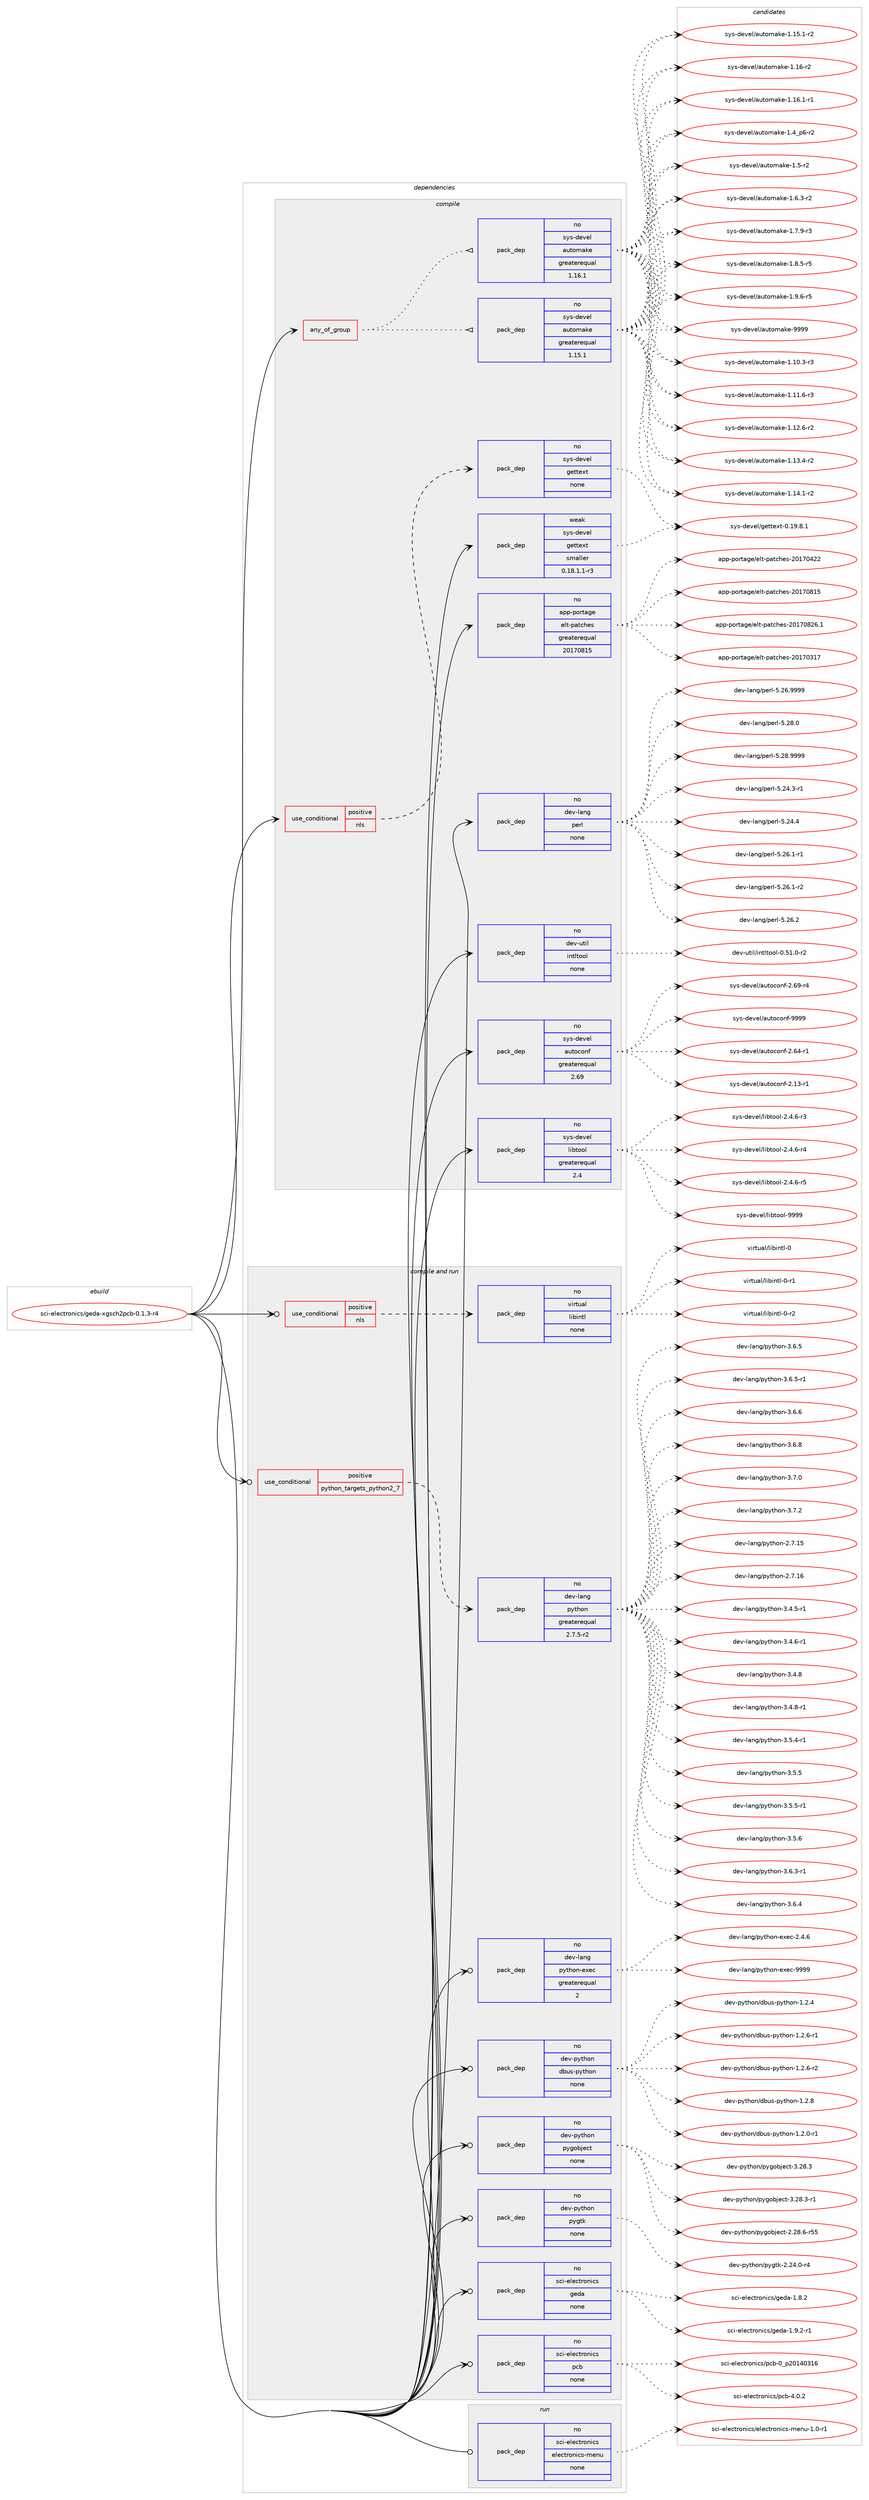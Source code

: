 digraph prolog {

# *************
# Graph options
# *************

newrank=true;
concentrate=true;
compound=true;
graph [rankdir=LR,fontname=Helvetica,fontsize=10,ranksep=1.5];#, ranksep=2.5, nodesep=0.2];
edge  [arrowhead=vee];
node  [fontname=Helvetica,fontsize=10];

# **********
# The ebuild
# **********

subgraph cluster_leftcol {
color=gray;
rank=same;
label=<<i>ebuild</i>>;
id [label="sci-electronics/geda-xgsch2pcb-0.1.3-r4", color=red, width=4, href="../sci-electronics/geda-xgsch2pcb-0.1.3-r4.svg"];
}

# ****************
# The dependencies
# ****************

subgraph cluster_midcol {
color=gray;
label=<<i>dependencies</i>>;
subgraph cluster_compile {
fillcolor="#eeeeee";
style=filled;
label=<<i>compile</i>>;
subgraph any26813 {
dependency1689389 [label=<<TABLE BORDER="0" CELLBORDER="1" CELLSPACING="0" CELLPADDING="4"><TR><TD CELLPADDING="10">any_of_group</TD></TR></TABLE>>, shape=none, color=red];subgraph pack1209154 {
dependency1689390 [label=<<TABLE BORDER="0" CELLBORDER="1" CELLSPACING="0" CELLPADDING="4" WIDTH="220"><TR><TD ROWSPAN="6" CELLPADDING="30">pack_dep</TD></TR><TR><TD WIDTH="110">no</TD></TR><TR><TD>sys-devel</TD></TR><TR><TD>automake</TD></TR><TR><TD>greaterequal</TD></TR><TR><TD>1.16.1</TD></TR></TABLE>>, shape=none, color=blue];
}
dependency1689389:e -> dependency1689390:w [weight=20,style="dotted",arrowhead="oinv"];
subgraph pack1209155 {
dependency1689391 [label=<<TABLE BORDER="0" CELLBORDER="1" CELLSPACING="0" CELLPADDING="4" WIDTH="220"><TR><TD ROWSPAN="6" CELLPADDING="30">pack_dep</TD></TR><TR><TD WIDTH="110">no</TD></TR><TR><TD>sys-devel</TD></TR><TR><TD>automake</TD></TR><TR><TD>greaterequal</TD></TR><TR><TD>1.15.1</TD></TR></TABLE>>, shape=none, color=blue];
}
dependency1689389:e -> dependency1689391:w [weight=20,style="dotted",arrowhead="oinv"];
}
id:e -> dependency1689389:w [weight=20,style="solid",arrowhead="vee"];
subgraph cond452570 {
dependency1689392 [label=<<TABLE BORDER="0" CELLBORDER="1" CELLSPACING="0" CELLPADDING="4"><TR><TD ROWSPAN="3" CELLPADDING="10">use_conditional</TD></TR><TR><TD>positive</TD></TR><TR><TD>nls</TD></TR></TABLE>>, shape=none, color=red];
subgraph pack1209156 {
dependency1689393 [label=<<TABLE BORDER="0" CELLBORDER="1" CELLSPACING="0" CELLPADDING="4" WIDTH="220"><TR><TD ROWSPAN="6" CELLPADDING="30">pack_dep</TD></TR><TR><TD WIDTH="110">no</TD></TR><TR><TD>sys-devel</TD></TR><TR><TD>gettext</TD></TR><TR><TD>none</TD></TR><TR><TD></TD></TR></TABLE>>, shape=none, color=blue];
}
dependency1689392:e -> dependency1689393:w [weight=20,style="dashed",arrowhead="vee"];
}
id:e -> dependency1689392:w [weight=20,style="solid",arrowhead="vee"];
subgraph pack1209157 {
dependency1689394 [label=<<TABLE BORDER="0" CELLBORDER="1" CELLSPACING="0" CELLPADDING="4" WIDTH="220"><TR><TD ROWSPAN="6" CELLPADDING="30">pack_dep</TD></TR><TR><TD WIDTH="110">no</TD></TR><TR><TD>app-portage</TD></TR><TR><TD>elt-patches</TD></TR><TR><TD>greaterequal</TD></TR><TR><TD>20170815</TD></TR></TABLE>>, shape=none, color=blue];
}
id:e -> dependency1689394:w [weight=20,style="solid",arrowhead="vee"];
subgraph pack1209158 {
dependency1689395 [label=<<TABLE BORDER="0" CELLBORDER="1" CELLSPACING="0" CELLPADDING="4" WIDTH="220"><TR><TD ROWSPAN="6" CELLPADDING="30">pack_dep</TD></TR><TR><TD WIDTH="110">no</TD></TR><TR><TD>dev-lang</TD></TR><TR><TD>perl</TD></TR><TR><TD>none</TD></TR><TR><TD></TD></TR></TABLE>>, shape=none, color=blue];
}
id:e -> dependency1689395:w [weight=20,style="solid",arrowhead="vee"];
subgraph pack1209159 {
dependency1689396 [label=<<TABLE BORDER="0" CELLBORDER="1" CELLSPACING="0" CELLPADDING="4" WIDTH="220"><TR><TD ROWSPAN="6" CELLPADDING="30">pack_dep</TD></TR><TR><TD WIDTH="110">no</TD></TR><TR><TD>dev-util</TD></TR><TR><TD>intltool</TD></TR><TR><TD>none</TD></TR><TR><TD></TD></TR></TABLE>>, shape=none, color=blue];
}
id:e -> dependency1689396:w [weight=20,style="solid",arrowhead="vee"];
subgraph pack1209160 {
dependency1689397 [label=<<TABLE BORDER="0" CELLBORDER="1" CELLSPACING="0" CELLPADDING="4" WIDTH="220"><TR><TD ROWSPAN="6" CELLPADDING="30">pack_dep</TD></TR><TR><TD WIDTH="110">no</TD></TR><TR><TD>sys-devel</TD></TR><TR><TD>autoconf</TD></TR><TR><TD>greaterequal</TD></TR><TR><TD>2.69</TD></TR></TABLE>>, shape=none, color=blue];
}
id:e -> dependency1689397:w [weight=20,style="solid",arrowhead="vee"];
subgraph pack1209161 {
dependency1689398 [label=<<TABLE BORDER="0" CELLBORDER="1" CELLSPACING="0" CELLPADDING="4" WIDTH="220"><TR><TD ROWSPAN="6" CELLPADDING="30">pack_dep</TD></TR><TR><TD WIDTH="110">no</TD></TR><TR><TD>sys-devel</TD></TR><TR><TD>libtool</TD></TR><TR><TD>greaterequal</TD></TR><TR><TD>2.4</TD></TR></TABLE>>, shape=none, color=blue];
}
id:e -> dependency1689398:w [weight=20,style="solid",arrowhead="vee"];
subgraph pack1209162 {
dependency1689399 [label=<<TABLE BORDER="0" CELLBORDER="1" CELLSPACING="0" CELLPADDING="4" WIDTH="220"><TR><TD ROWSPAN="6" CELLPADDING="30">pack_dep</TD></TR><TR><TD WIDTH="110">weak</TD></TR><TR><TD>sys-devel</TD></TR><TR><TD>gettext</TD></TR><TR><TD>smaller</TD></TR><TR><TD>0.18.1.1-r3</TD></TR></TABLE>>, shape=none, color=blue];
}
id:e -> dependency1689399:w [weight=20,style="solid",arrowhead="vee"];
}
subgraph cluster_compileandrun {
fillcolor="#eeeeee";
style=filled;
label=<<i>compile and run</i>>;
subgraph cond452571 {
dependency1689400 [label=<<TABLE BORDER="0" CELLBORDER="1" CELLSPACING="0" CELLPADDING="4"><TR><TD ROWSPAN="3" CELLPADDING="10">use_conditional</TD></TR><TR><TD>positive</TD></TR><TR><TD>nls</TD></TR></TABLE>>, shape=none, color=red];
subgraph pack1209163 {
dependency1689401 [label=<<TABLE BORDER="0" CELLBORDER="1" CELLSPACING="0" CELLPADDING="4" WIDTH="220"><TR><TD ROWSPAN="6" CELLPADDING="30">pack_dep</TD></TR><TR><TD WIDTH="110">no</TD></TR><TR><TD>virtual</TD></TR><TR><TD>libintl</TD></TR><TR><TD>none</TD></TR><TR><TD></TD></TR></TABLE>>, shape=none, color=blue];
}
dependency1689400:e -> dependency1689401:w [weight=20,style="dashed",arrowhead="vee"];
}
id:e -> dependency1689400:w [weight=20,style="solid",arrowhead="odotvee"];
subgraph cond452572 {
dependency1689402 [label=<<TABLE BORDER="0" CELLBORDER="1" CELLSPACING="0" CELLPADDING="4"><TR><TD ROWSPAN="3" CELLPADDING="10">use_conditional</TD></TR><TR><TD>positive</TD></TR><TR><TD>python_targets_python2_7</TD></TR></TABLE>>, shape=none, color=red];
subgraph pack1209164 {
dependency1689403 [label=<<TABLE BORDER="0" CELLBORDER="1" CELLSPACING="0" CELLPADDING="4" WIDTH="220"><TR><TD ROWSPAN="6" CELLPADDING="30">pack_dep</TD></TR><TR><TD WIDTH="110">no</TD></TR><TR><TD>dev-lang</TD></TR><TR><TD>python</TD></TR><TR><TD>greaterequal</TD></TR><TR><TD>2.7.5-r2</TD></TR></TABLE>>, shape=none, color=blue];
}
dependency1689402:e -> dependency1689403:w [weight=20,style="dashed",arrowhead="vee"];
}
id:e -> dependency1689402:w [weight=20,style="solid",arrowhead="odotvee"];
subgraph pack1209165 {
dependency1689404 [label=<<TABLE BORDER="0" CELLBORDER="1" CELLSPACING="0" CELLPADDING="4" WIDTH="220"><TR><TD ROWSPAN="6" CELLPADDING="30">pack_dep</TD></TR><TR><TD WIDTH="110">no</TD></TR><TR><TD>dev-lang</TD></TR><TR><TD>python-exec</TD></TR><TR><TD>greaterequal</TD></TR><TR><TD>2</TD></TR></TABLE>>, shape=none, color=blue];
}
id:e -> dependency1689404:w [weight=20,style="solid",arrowhead="odotvee"];
subgraph pack1209166 {
dependency1689405 [label=<<TABLE BORDER="0" CELLBORDER="1" CELLSPACING="0" CELLPADDING="4" WIDTH="220"><TR><TD ROWSPAN="6" CELLPADDING="30">pack_dep</TD></TR><TR><TD WIDTH="110">no</TD></TR><TR><TD>dev-python</TD></TR><TR><TD>dbus-python</TD></TR><TR><TD>none</TD></TR><TR><TD></TD></TR></TABLE>>, shape=none, color=blue];
}
id:e -> dependency1689405:w [weight=20,style="solid",arrowhead="odotvee"];
subgraph pack1209167 {
dependency1689406 [label=<<TABLE BORDER="0" CELLBORDER="1" CELLSPACING="0" CELLPADDING="4" WIDTH="220"><TR><TD ROWSPAN="6" CELLPADDING="30">pack_dep</TD></TR><TR><TD WIDTH="110">no</TD></TR><TR><TD>dev-python</TD></TR><TR><TD>pygobject</TD></TR><TR><TD>none</TD></TR><TR><TD></TD></TR></TABLE>>, shape=none, color=blue];
}
id:e -> dependency1689406:w [weight=20,style="solid",arrowhead="odotvee"];
subgraph pack1209168 {
dependency1689407 [label=<<TABLE BORDER="0" CELLBORDER="1" CELLSPACING="0" CELLPADDING="4" WIDTH="220"><TR><TD ROWSPAN="6" CELLPADDING="30">pack_dep</TD></TR><TR><TD WIDTH="110">no</TD></TR><TR><TD>dev-python</TD></TR><TR><TD>pygtk</TD></TR><TR><TD>none</TD></TR><TR><TD></TD></TR></TABLE>>, shape=none, color=blue];
}
id:e -> dependency1689407:w [weight=20,style="solid",arrowhead="odotvee"];
subgraph pack1209169 {
dependency1689408 [label=<<TABLE BORDER="0" CELLBORDER="1" CELLSPACING="0" CELLPADDING="4" WIDTH="220"><TR><TD ROWSPAN="6" CELLPADDING="30">pack_dep</TD></TR><TR><TD WIDTH="110">no</TD></TR><TR><TD>sci-electronics</TD></TR><TR><TD>geda</TD></TR><TR><TD>none</TD></TR><TR><TD></TD></TR></TABLE>>, shape=none, color=blue];
}
id:e -> dependency1689408:w [weight=20,style="solid",arrowhead="odotvee"];
subgraph pack1209170 {
dependency1689409 [label=<<TABLE BORDER="0" CELLBORDER="1" CELLSPACING="0" CELLPADDING="4" WIDTH="220"><TR><TD ROWSPAN="6" CELLPADDING="30">pack_dep</TD></TR><TR><TD WIDTH="110">no</TD></TR><TR><TD>sci-electronics</TD></TR><TR><TD>pcb</TD></TR><TR><TD>none</TD></TR><TR><TD></TD></TR></TABLE>>, shape=none, color=blue];
}
id:e -> dependency1689409:w [weight=20,style="solid",arrowhead="odotvee"];
}
subgraph cluster_run {
fillcolor="#eeeeee";
style=filled;
label=<<i>run</i>>;
subgraph pack1209171 {
dependency1689410 [label=<<TABLE BORDER="0" CELLBORDER="1" CELLSPACING="0" CELLPADDING="4" WIDTH="220"><TR><TD ROWSPAN="6" CELLPADDING="30">pack_dep</TD></TR><TR><TD WIDTH="110">no</TD></TR><TR><TD>sci-electronics</TD></TR><TR><TD>electronics-menu</TD></TR><TR><TD>none</TD></TR><TR><TD></TD></TR></TABLE>>, shape=none, color=blue];
}
id:e -> dependency1689410:w [weight=20,style="solid",arrowhead="odot"];
}
}

# **************
# The candidates
# **************

subgraph cluster_choices {
rank=same;
color=gray;
label=<<i>candidates</i>>;

subgraph choice1209154 {
color=black;
nodesep=1;
choice11512111545100101118101108479711711611110997107101454946494846514511451 [label="sys-devel/automake-1.10.3-r3", color=red, width=4,href="../sys-devel/automake-1.10.3-r3.svg"];
choice11512111545100101118101108479711711611110997107101454946494946544511451 [label="sys-devel/automake-1.11.6-r3", color=red, width=4,href="../sys-devel/automake-1.11.6-r3.svg"];
choice11512111545100101118101108479711711611110997107101454946495046544511450 [label="sys-devel/automake-1.12.6-r2", color=red, width=4,href="../sys-devel/automake-1.12.6-r2.svg"];
choice11512111545100101118101108479711711611110997107101454946495146524511450 [label="sys-devel/automake-1.13.4-r2", color=red, width=4,href="../sys-devel/automake-1.13.4-r2.svg"];
choice11512111545100101118101108479711711611110997107101454946495246494511450 [label="sys-devel/automake-1.14.1-r2", color=red, width=4,href="../sys-devel/automake-1.14.1-r2.svg"];
choice11512111545100101118101108479711711611110997107101454946495346494511450 [label="sys-devel/automake-1.15.1-r2", color=red, width=4,href="../sys-devel/automake-1.15.1-r2.svg"];
choice1151211154510010111810110847971171161111099710710145494649544511450 [label="sys-devel/automake-1.16-r2", color=red, width=4,href="../sys-devel/automake-1.16-r2.svg"];
choice11512111545100101118101108479711711611110997107101454946495446494511449 [label="sys-devel/automake-1.16.1-r1", color=red, width=4,href="../sys-devel/automake-1.16.1-r1.svg"];
choice115121115451001011181011084797117116111109971071014549465295112544511450 [label="sys-devel/automake-1.4_p6-r2", color=red, width=4,href="../sys-devel/automake-1.4_p6-r2.svg"];
choice11512111545100101118101108479711711611110997107101454946534511450 [label="sys-devel/automake-1.5-r2", color=red, width=4,href="../sys-devel/automake-1.5-r2.svg"];
choice115121115451001011181011084797117116111109971071014549465446514511450 [label="sys-devel/automake-1.6.3-r2", color=red, width=4,href="../sys-devel/automake-1.6.3-r2.svg"];
choice115121115451001011181011084797117116111109971071014549465546574511451 [label="sys-devel/automake-1.7.9-r3", color=red, width=4,href="../sys-devel/automake-1.7.9-r3.svg"];
choice115121115451001011181011084797117116111109971071014549465646534511453 [label="sys-devel/automake-1.8.5-r5", color=red, width=4,href="../sys-devel/automake-1.8.5-r5.svg"];
choice115121115451001011181011084797117116111109971071014549465746544511453 [label="sys-devel/automake-1.9.6-r5", color=red, width=4,href="../sys-devel/automake-1.9.6-r5.svg"];
choice115121115451001011181011084797117116111109971071014557575757 [label="sys-devel/automake-9999", color=red, width=4,href="../sys-devel/automake-9999.svg"];
dependency1689390:e -> choice11512111545100101118101108479711711611110997107101454946494846514511451:w [style=dotted,weight="100"];
dependency1689390:e -> choice11512111545100101118101108479711711611110997107101454946494946544511451:w [style=dotted,weight="100"];
dependency1689390:e -> choice11512111545100101118101108479711711611110997107101454946495046544511450:w [style=dotted,weight="100"];
dependency1689390:e -> choice11512111545100101118101108479711711611110997107101454946495146524511450:w [style=dotted,weight="100"];
dependency1689390:e -> choice11512111545100101118101108479711711611110997107101454946495246494511450:w [style=dotted,weight="100"];
dependency1689390:e -> choice11512111545100101118101108479711711611110997107101454946495346494511450:w [style=dotted,weight="100"];
dependency1689390:e -> choice1151211154510010111810110847971171161111099710710145494649544511450:w [style=dotted,weight="100"];
dependency1689390:e -> choice11512111545100101118101108479711711611110997107101454946495446494511449:w [style=dotted,weight="100"];
dependency1689390:e -> choice115121115451001011181011084797117116111109971071014549465295112544511450:w [style=dotted,weight="100"];
dependency1689390:e -> choice11512111545100101118101108479711711611110997107101454946534511450:w [style=dotted,weight="100"];
dependency1689390:e -> choice115121115451001011181011084797117116111109971071014549465446514511450:w [style=dotted,weight="100"];
dependency1689390:e -> choice115121115451001011181011084797117116111109971071014549465546574511451:w [style=dotted,weight="100"];
dependency1689390:e -> choice115121115451001011181011084797117116111109971071014549465646534511453:w [style=dotted,weight="100"];
dependency1689390:e -> choice115121115451001011181011084797117116111109971071014549465746544511453:w [style=dotted,weight="100"];
dependency1689390:e -> choice115121115451001011181011084797117116111109971071014557575757:w [style=dotted,weight="100"];
}
subgraph choice1209155 {
color=black;
nodesep=1;
choice11512111545100101118101108479711711611110997107101454946494846514511451 [label="sys-devel/automake-1.10.3-r3", color=red, width=4,href="../sys-devel/automake-1.10.3-r3.svg"];
choice11512111545100101118101108479711711611110997107101454946494946544511451 [label="sys-devel/automake-1.11.6-r3", color=red, width=4,href="../sys-devel/automake-1.11.6-r3.svg"];
choice11512111545100101118101108479711711611110997107101454946495046544511450 [label="sys-devel/automake-1.12.6-r2", color=red, width=4,href="../sys-devel/automake-1.12.6-r2.svg"];
choice11512111545100101118101108479711711611110997107101454946495146524511450 [label="sys-devel/automake-1.13.4-r2", color=red, width=4,href="../sys-devel/automake-1.13.4-r2.svg"];
choice11512111545100101118101108479711711611110997107101454946495246494511450 [label="sys-devel/automake-1.14.1-r2", color=red, width=4,href="../sys-devel/automake-1.14.1-r2.svg"];
choice11512111545100101118101108479711711611110997107101454946495346494511450 [label="sys-devel/automake-1.15.1-r2", color=red, width=4,href="../sys-devel/automake-1.15.1-r2.svg"];
choice1151211154510010111810110847971171161111099710710145494649544511450 [label="sys-devel/automake-1.16-r2", color=red, width=4,href="../sys-devel/automake-1.16-r2.svg"];
choice11512111545100101118101108479711711611110997107101454946495446494511449 [label="sys-devel/automake-1.16.1-r1", color=red, width=4,href="../sys-devel/automake-1.16.1-r1.svg"];
choice115121115451001011181011084797117116111109971071014549465295112544511450 [label="sys-devel/automake-1.4_p6-r2", color=red, width=4,href="../sys-devel/automake-1.4_p6-r2.svg"];
choice11512111545100101118101108479711711611110997107101454946534511450 [label="sys-devel/automake-1.5-r2", color=red, width=4,href="../sys-devel/automake-1.5-r2.svg"];
choice115121115451001011181011084797117116111109971071014549465446514511450 [label="sys-devel/automake-1.6.3-r2", color=red, width=4,href="../sys-devel/automake-1.6.3-r2.svg"];
choice115121115451001011181011084797117116111109971071014549465546574511451 [label="sys-devel/automake-1.7.9-r3", color=red, width=4,href="../sys-devel/automake-1.7.9-r3.svg"];
choice115121115451001011181011084797117116111109971071014549465646534511453 [label="sys-devel/automake-1.8.5-r5", color=red, width=4,href="../sys-devel/automake-1.8.5-r5.svg"];
choice115121115451001011181011084797117116111109971071014549465746544511453 [label="sys-devel/automake-1.9.6-r5", color=red, width=4,href="../sys-devel/automake-1.9.6-r5.svg"];
choice115121115451001011181011084797117116111109971071014557575757 [label="sys-devel/automake-9999", color=red, width=4,href="../sys-devel/automake-9999.svg"];
dependency1689391:e -> choice11512111545100101118101108479711711611110997107101454946494846514511451:w [style=dotted,weight="100"];
dependency1689391:e -> choice11512111545100101118101108479711711611110997107101454946494946544511451:w [style=dotted,weight="100"];
dependency1689391:e -> choice11512111545100101118101108479711711611110997107101454946495046544511450:w [style=dotted,weight="100"];
dependency1689391:e -> choice11512111545100101118101108479711711611110997107101454946495146524511450:w [style=dotted,weight="100"];
dependency1689391:e -> choice11512111545100101118101108479711711611110997107101454946495246494511450:w [style=dotted,weight="100"];
dependency1689391:e -> choice11512111545100101118101108479711711611110997107101454946495346494511450:w [style=dotted,weight="100"];
dependency1689391:e -> choice1151211154510010111810110847971171161111099710710145494649544511450:w [style=dotted,weight="100"];
dependency1689391:e -> choice11512111545100101118101108479711711611110997107101454946495446494511449:w [style=dotted,weight="100"];
dependency1689391:e -> choice115121115451001011181011084797117116111109971071014549465295112544511450:w [style=dotted,weight="100"];
dependency1689391:e -> choice11512111545100101118101108479711711611110997107101454946534511450:w [style=dotted,weight="100"];
dependency1689391:e -> choice115121115451001011181011084797117116111109971071014549465446514511450:w [style=dotted,weight="100"];
dependency1689391:e -> choice115121115451001011181011084797117116111109971071014549465546574511451:w [style=dotted,weight="100"];
dependency1689391:e -> choice115121115451001011181011084797117116111109971071014549465646534511453:w [style=dotted,weight="100"];
dependency1689391:e -> choice115121115451001011181011084797117116111109971071014549465746544511453:w [style=dotted,weight="100"];
dependency1689391:e -> choice115121115451001011181011084797117116111109971071014557575757:w [style=dotted,weight="100"];
}
subgraph choice1209156 {
color=black;
nodesep=1;
choice1151211154510010111810110847103101116116101120116454846495746564649 [label="sys-devel/gettext-0.19.8.1", color=red, width=4,href="../sys-devel/gettext-0.19.8.1.svg"];
dependency1689393:e -> choice1151211154510010111810110847103101116116101120116454846495746564649:w [style=dotted,weight="100"];
}
subgraph choice1209157 {
color=black;
nodesep=1;
choice97112112451121111141169710310147101108116451129711699104101115455048495548514955 [label="app-portage/elt-patches-20170317", color=red, width=4,href="../app-portage/elt-patches-20170317.svg"];
choice97112112451121111141169710310147101108116451129711699104101115455048495548525050 [label="app-portage/elt-patches-20170422", color=red, width=4,href="../app-portage/elt-patches-20170422.svg"];
choice97112112451121111141169710310147101108116451129711699104101115455048495548564953 [label="app-portage/elt-patches-20170815", color=red, width=4,href="../app-portage/elt-patches-20170815.svg"];
choice971121124511211111411697103101471011081164511297116991041011154550484955485650544649 [label="app-portage/elt-patches-20170826.1", color=red, width=4,href="../app-portage/elt-patches-20170826.1.svg"];
dependency1689394:e -> choice97112112451121111141169710310147101108116451129711699104101115455048495548514955:w [style=dotted,weight="100"];
dependency1689394:e -> choice97112112451121111141169710310147101108116451129711699104101115455048495548525050:w [style=dotted,weight="100"];
dependency1689394:e -> choice97112112451121111141169710310147101108116451129711699104101115455048495548564953:w [style=dotted,weight="100"];
dependency1689394:e -> choice971121124511211111411697103101471011081164511297116991041011154550484955485650544649:w [style=dotted,weight="100"];
}
subgraph choice1209158 {
color=black;
nodesep=1;
choice100101118451089711010347112101114108455346505246514511449 [label="dev-lang/perl-5.24.3-r1", color=red, width=4,href="../dev-lang/perl-5.24.3-r1.svg"];
choice10010111845108971101034711210111410845534650524652 [label="dev-lang/perl-5.24.4", color=red, width=4,href="../dev-lang/perl-5.24.4.svg"];
choice100101118451089711010347112101114108455346505446494511449 [label="dev-lang/perl-5.26.1-r1", color=red, width=4,href="../dev-lang/perl-5.26.1-r1.svg"];
choice100101118451089711010347112101114108455346505446494511450 [label="dev-lang/perl-5.26.1-r2", color=red, width=4,href="../dev-lang/perl-5.26.1-r2.svg"];
choice10010111845108971101034711210111410845534650544650 [label="dev-lang/perl-5.26.2", color=red, width=4,href="../dev-lang/perl-5.26.2.svg"];
choice10010111845108971101034711210111410845534650544657575757 [label="dev-lang/perl-5.26.9999", color=red, width=4,href="../dev-lang/perl-5.26.9999.svg"];
choice10010111845108971101034711210111410845534650564648 [label="dev-lang/perl-5.28.0", color=red, width=4,href="../dev-lang/perl-5.28.0.svg"];
choice10010111845108971101034711210111410845534650564657575757 [label="dev-lang/perl-5.28.9999", color=red, width=4,href="../dev-lang/perl-5.28.9999.svg"];
dependency1689395:e -> choice100101118451089711010347112101114108455346505246514511449:w [style=dotted,weight="100"];
dependency1689395:e -> choice10010111845108971101034711210111410845534650524652:w [style=dotted,weight="100"];
dependency1689395:e -> choice100101118451089711010347112101114108455346505446494511449:w [style=dotted,weight="100"];
dependency1689395:e -> choice100101118451089711010347112101114108455346505446494511450:w [style=dotted,weight="100"];
dependency1689395:e -> choice10010111845108971101034711210111410845534650544650:w [style=dotted,weight="100"];
dependency1689395:e -> choice10010111845108971101034711210111410845534650544657575757:w [style=dotted,weight="100"];
dependency1689395:e -> choice10010111845108971101034711210111410845534650564648:w [style=dotted,weight="100"];
dependency1689395:e -> choice10010111845108971101034711210111410845534650564657575757:w [style=dotted,weight="100"];
}
subgraph choice1209159 {
color=black;
nodesep=1;
choice1001011184511711610510847105110116108116111111108454846534946484511450 [label="dev-util/intltool-0.51.0-r2", color=red, width=4,href="../dev-util/intltool-0.51.0-r2.svg"];
dependency1689396:e -> choice1001011184511711610510847105110116108116111111108454846534946484511450:w [style=dotted,weight="100"];
}
subgraph choice1209160 {
color=black;
nodesep=1;
choice1151211154510010111810110847971171161119911111010245504649514511449 [label="sys-devel/autoconf-2.13-r1", color=red, width=4,href="../sys-devel/autoconf-2.13-r1.svg"];
choice1151211154510010111810110847971171161119911111010245504654524511449 [label="sys-devel/autoconf-2.64-r1", color=red, width=4,href="../sys-devel/autoconf-2.64-r1.svg"];
choice1151211154510010111810110847971171161119911111010245504654574511452 [label="sys-devel/autoconf-2.69-r4", color=red, width=4,href="../sys-devel/autoconf-2.69-r4.svg"];
choice115121115451001011181011084797117116111991111101024557575757 [label="sys-devel/autoconf-9999", color=red, width=4,href="../sys-devel/autoconf-9999.svg"];
dependency1689397:e -> choice1151211154510010111810110847971171161119911111010245504649514511449:w [style=dotted,weight="100"];
dependency1689397:e -> choice1151211154510010111810110847971171161119911111010245504654524511449:w [style=dotted,weight="100"];
dependency1689397:e -> choice1151211154510010111810110847971171161119911111010245504654574511452:w [style=dotted,weight="100"];
dependency1689397:e -> choice115121115451001011181011084797117116111991111101024557575757:w [style=dotted,weight="100"];
}
subgraph choice1209161 {
color=black;
nodesep=1;
choice1151211154510010111810110847108105981161111111084550465246544511451 [label="sys-devel/libtool-2.4.6-r3", color=red, width=4,href="../sys-devel/libtool-2.4.6-r3.svg"];
choice1151211154510010111810110847108105981161111111084550465246544511452 [label="sys-devel/libtool-2.4.6-r4", color=red, width=4,href="../sys-devel/libtool-2.4.6-r4.svg"];
choice1151211154510010111810110847108105981161111111084550465246544511453 [label="sys-devel/libtool-2.4.6-r5", color=red, width=4,href="../sys-devel/libtool-2.4.6-r5.svg"];
choice1151211154510010111810110847108105981161111111084557575757 [label="sys-devel/libtool-9999", color=red, width=4,href="../sys-devel/libtool-9999.svg"];
dependency1689398:e -> choice1151211154510010111810110847108105981161111111084550465246544511451:w [style=dotted,weight="100"];
dependency1689398:e -> choice1151211154510010111810110847108105981161111111084550465246544511452:w [style=dotted,weight="100"];
dependency1689398:e -> choice1151211154510010111810110847108105981161111111084550465246544511453:w [style=dotted,weight="100"];
dependency1689398:e -> choice1151211154510010111810110847108105981161111111084557575757:w [style=dotted,weight="100"];
}
subgraph choice1209162 {
color=black;
nodesep=1;
choice1151211154510010111810110847103101116116101120116454846495746564649 [label="sys-devel/gettext-0.19.8.1", color=red, width=4,href="../sys-devel/gettext-0.19.8.1.svg"];
dependency1689399:e -> choice1151211154510010111810110847103101116116101120116454846495746564649:w [style=dotted,weight="100"];
}
subgraph choice1209163 {
color=black;
nodesep=1;
choice1181051141161179710847108105981051101161084548 [label="virtual/libintl-0", color=red, width=4,href="../virtual/libintl-0.svg"];
choice11810511411611797108471081059810511011610845484511449 [label="virtual/libintl-0-r1", color=red, width=4,href="../virtual/libintl-0-r1.svg"];
choice11810511411611797108471081059810511011610845484511450 [label="virtual/libintl-0-r2", color=red, width=4,href="../virtual/libintl-0-r2.svg"];
dependency1689401:e -> choice1181051141161179710847108105981051101161084548:w [style=dotted,weight="100"];
dependency1689401:e -> choice11810511411611797108471081059810511011610845484511449:w [style=dotted,weight="100"];
dependency1689401:e -> choice11810511411611797108471081059810511011610845484511450:w [style=dotted,weight="100"];
}
subgraph choice1209164 {
color=black;
nodesep=1;
choice10010111845108971101034711212111610411111045504655464953 [label="dev-lang/python-2.7.15", color=red, width=4,href="../dev-lang/python-2.7.15.svg"];
choice10010111845108971101034711212111610411111045504655464954 [label="dev-lang/python-2.7.16", color=red, width=4,href="../dev-lang/python-2.7.16.svg"];
choice1001011184510897110103471121211161041111104551465246534511449 [label="dev-lang/python-3.4.5-r1", color=red, width=4,href="../dev-lang/python-3.4.5-r1.svg"];
choice1001011184510897110103471121211161041111104551465246544511449 [label="dev-lang/python-3.4.6-r1", color=red, width=4,href="../dev-lang/python-3.4.6-r1.svg"];
choice100101118451089711010347112121116104111110455146524656 [label="dev-lang/python-3.4.8", color=red, width=4,href="../dev-lang/python-3.4.8.svg"];
choice1001011184510897110103471121211161041111104551465246564511449 [label="dev-lang/python-3.4.8-r1", color=red, width=4,href="../dev-lang/python-3.4.8-r1.svg"];
choice1001011184510897110103471121211161041111104551465346524511449 [label="dev-lang/python-3.5.4-r1", color=red, width=4,href="../dev-lang/python-3.5.4-r1.svg"];
choice100101118451089711010347112121116104111110455146534653 [label="dev-lang/python-3.5.5", color=red, width=4,href="../dev-lang/python-3.5.5.svg"];
choice1001011184510897110103471121211161041111104551465346534511449 [label="dev-lang/python-3.5.5-r1", color=red, width=4,href="../dev-lang/python-3.5.5-r1.svg"];
choice100101118451089711010347112121116104111110455146534654 [label="dev-lang/python-3.5.6", color=red, width=4,href="../dev-lang/python-3.5.6.svg"];
choice1001011184510897110103471121211161041111104551465446514511449 [label="dev-lang/python-3.6.3-r1", color=red, width=4,href="../dev-lang/python-3.6.3-r1.svg"];
choice100101118451089711010347112121116104111110455146544652 [label="dev-lang/python-3.6.4", color=red, width=4,href="../dev-lang/python-3.6.4.svg"];
choice100101118451089711010347112121116104111110455146544653 [label="dev-lang/python-3.6.5", color=red, width=4,href="../dev-lang/python-3.6.5.svg"];
choice1001011184510897110103471121211161041111104551465446534511449 [label="dev-lang/python-3.6.5-r1", color=red, width=4,href="../dev-lang/python-3.6.5-r1.svg"];
choice100101118451089711010347112121116104111110455146544654 [label="dev-lang/python-3.6.6", color=red, width=4,href="../dev-lang/python-3.6.6.svg"];
choice100101118451089711010347112121116104111110455146544656 [label="dev-lang/python-3.6.8", color=red, width=4,href="../dev-lang/python-3.6.8.svg"];
choice100101118451089711010347112121116104111110455146554648 [label="dev-lang/python-3.7.0", color=red, width=4,href="../dev-lang/python-3.7.0.svg"];
choice100101118451089711010347112121116104111110455146554650 [label="dev-lang/python-3.7.2", color=red, width=4,href="../dev-lang/python-3.7.2.svg"];
dependency1689403:e -> choice10010111845108971101034711212111610411111045504655464953:w [style=dotted,weight="100"];
dependency1689403:e -> choice10010111845108971101034711212111610411111045504655464954:w [style=dotted,weight="100"];
dependency1689403:e -> choice1001011184510897110103471121211161041111104551465246534511449:w [style=dotted,weight="100"];
dependency1689403:e -> choice1001011184510897110103471121211161041111104551465246544511449:w [style=dotted,weight="100"];
dependency1689403:e -> choice100101118451089711010347112121116104111110455146524656:w [style=dotted,weight="100"];
dependency1689403:e -> choice1001011184510897110103471121211161041111104551465246564511449:w [style=dotted,weight="100"];
dependency1689403:e -> choice1001011184510897110103471121211161041111104551465346524511449:w [style=dotted,weight="100"];
dependency1689403:e -> choice100101118451089711010347112121116104111110455146534653:w [style=dotted,weight="100"];
dependency1689403:e -> choice1001011184510897110103471121211161041111104551465346534511449:w [style=dotted,weight="100"];
dependency1689403:e -> choice100101118451089711010347112121116104111110455146534654:w [style=dotted,weight="100"];
dependency1689403:e -> choice1001011184510897110103471121211161041111104551465446514511449:w [style=dotted,weight="100"];
dependency1689403:e -> choice100101118451089711010347112121116104111110455146544652:w [style=dotted,weight="100"];
dependency1689403:e -> choice100101118451089711010347112121116104111110455146544653:w [style=dotted,weight="100"];
dependency1689403:e -> choice1001011184510897110103471121211161041111104551465446534511449:w [style=dotted,weight="100"];
dependency1689403:e -> choice100101118451089711010347112121116104111110455146544654:w [style=dotted,weight="100"];
dependency1689403:e -> choice100101118451089711010347112121116104111110455146544656:w [style=dotted,weight="100"];
dependency1689403:e -> choice100101118451089711010347112121116104111110455146554648:w [style=dotted,weight="100"];
dependency1689403:e -> choice100101118451089711010347112121116104111110455146554650:w [style=dotted,weight="100"];
}
subgraph choice1209165 {
color=black;
nodesep=1;
choice1001011184510897110103471121211161041111104510112010199455046524654 [label="dev-lang/python-exec-2.4.6", color=red, width=4,href="../dev-lang/python-exec-2.4.6.svg"];
choice10010111845108971101034711212111610411111045101120101994557575757 [label="dev-lang/python-exec-9999", color=red, width=4,href="../dev-lang/python-exec-9999.svg"];
dependency1689404:e -> choice1001011184510897110103471121211161041111104510112010199455046524654:w [style=dotted,weight="100"];
dependency1689404:e -> choice10010111845108971101034711212111610411111045101120101994557575757:w [style=dotted,weight="100"];
}
subgraph choice1209166 {
color=black;
nodesep=1;
choice100101118451121211161041111104710098117115451121211161041111104549465046484511449 [label="dev-python/dbus-python-1.2.0-r1", color=red, width=4,href="../dev-python/dbus-python-1.2.0-r1.svg"];
choice10010111845112121116104111110471009811711545112121116104111110454946504652 [label="dev-python/dbus-python-1.2.4", color=red, width=4,href="../dev-python/dbus-python-1.2.4.svg"];
choice100101118451121211161041111104710098117115451121211161041111104549465046544511449 [label="dev-python/dbus-python-1.2.6-r1", color=red, width=4,href="../dev-python/dbus-python-1.2.6-r1.svg"];
choice100101118451121211161041111104710098117115451121211161041111104549465046544511450 [label="dev-python/dbus-python-1.2.6-r2", color=red, width=4,href="../dev-python/dbus-python-1.2.6-r2.svg"];
choice10010111845112121116104111110471009811711545112121116104111110454946504656 [label="dev-python/dbus-python-1.2.8", color=red, width=4,href="../dev-python/dbus-python-1.2.8.svg"];
dependency1689405:e -> choice100101118451121211161041111104710098117115451121211161041111104549465046484511449:w [style=dotted,weight="100"];
dependency1689405:e -> choice10010111845112121116104111110471009811711545112121116104111110454946504652:w [style=dotted,weight="100"];
dependency1689405:e -> choice100101118451121211161041111104710098117115451121211161041111104549465046544511449:w [style=dotted,weight="100"];
dependency1689405:e -> choice100101118451121211161041111104710098117115451121211161041111104549465046544511450:w [style=dotted,weight="100"];
dependency1689405:e -> choice10010111845112121116104111110471009811711545112121116104111110454946504656:w [style=dotted,weight="100"];
}
subgraph choice1209167 {
color=black;
nodesep=1;
choice1001011184511212111610411111047112121103111981061019911645504650564654451145353 [label="dev-python/pygobject-2.28.6-r55", color=red, width=4,href="../dev-python/pygobject-2.28.6-r55.svg"];
choice1001011184511212111610411111047112121103111981061019911645514650564651 [label="dev-python/pygobject-3.28.3", color=red, width=4,href="../dev-python/pygobject-3.28.3.svg"];
choice10010111845112121116104111110471121211031119810610199116455146505646514511449 [label="dev-python/pygobject-3.28.3-r1", color=red, width=4,href="../dev-python/pygobject-3.28.3-r1.svg"];
dependency1689406:e -> choice1001011184511212111610411111047112121103111981061019911645504650564654451145353:w [style=dotted,weight="100"];
dependency1689406:e -> choice1001011184511212111610411111047112121103111981061019911645514650564651:w [style=dotted,weight="100"];
dependency1689406:e -> choice10010111845112121116104111110471121211031119810610199116455146505646514511449:w [style=dotted,weight="100"];
}
subgraph choice1209168 {
color=black;
nodesep=1;
choice1001011184511212111610411111047112121103116107455046505246484511452 [label="dev-python/pygtk-2.24.0-r4", color=red, width=4,href="../dev-python/pygtk-2.24.0-r4.svg"];
dependency1689407:e -> choice1001011184511212111610411111047112121103116107455046505246484511452:w [style=dotted,weight="100"];
}
subgraph choice1209169 {
color=black;
nodesep=1;
choice115991054510110810199116114111110105991154710310110097454946564650 [label="sci-electronics/geda-1.8.2", color=red, width=4,href="../sci-electronics/geda-1.8.2.svg"];
choice1159910545101108101991161141111101059911547103101100974549465746504511449 [label="sci-electronics/geda-1.9.2-r1", color=red, width=4,href="../sci-electronics/geda-1.9.2-r1.svg"];
dependency1689408:e -> choice115991054510110810199116114111110105991154710310110097454946564650:w [style=dotted,weight="100"];
dependency1689408:e -> choice1159910545101108101991161141111101059911547103101100974549465746504511449:w [style=dotted,weight="100"];
}
subgraph choice1209170 {
color=black;
nodesep=1;
choice115991054510110810199116114111110105991154711299984548951125048495248514954 [label="sci-electronics/pcb-0_p20140316", color=red, width=4,href="../sci-electronics/pcb-0_p20140316.svg"];
choice11599105451011081019911611411111010599115471129998455246484650 [label="sci-electronics/pcb-4.0.2", color=red, width=4,href="../sci-electronics/pcb-4.0.2.svg"];
dependency1689409:e -> choice115991054510110810199116114111110105991154711299984548951125048495248514954:w [style=dotted,weight="100"];
dependency1689409:e -> choice11599105451011081019911611411111010599115471129998455246484650:w [style=dotted,weight="100"];
}
subgraph choice1209171 {
color=black;
nodesep=1;
choice1159910545101108101991161141111101059911547101108101991161141111101059911545109101110117454946484511449 [label="sci-electronics/electronics-menu-1.0-r1", color=red, width=4,href="../sci-electronics/electronics-menu-1.0-r1.svg"];
dependency1689410:e -> choice1159910545101108101991161141111101059911547101108101991161141111101059911545109101110117454946484511449:w [style=dotted,weight="100"];
}
}

}
